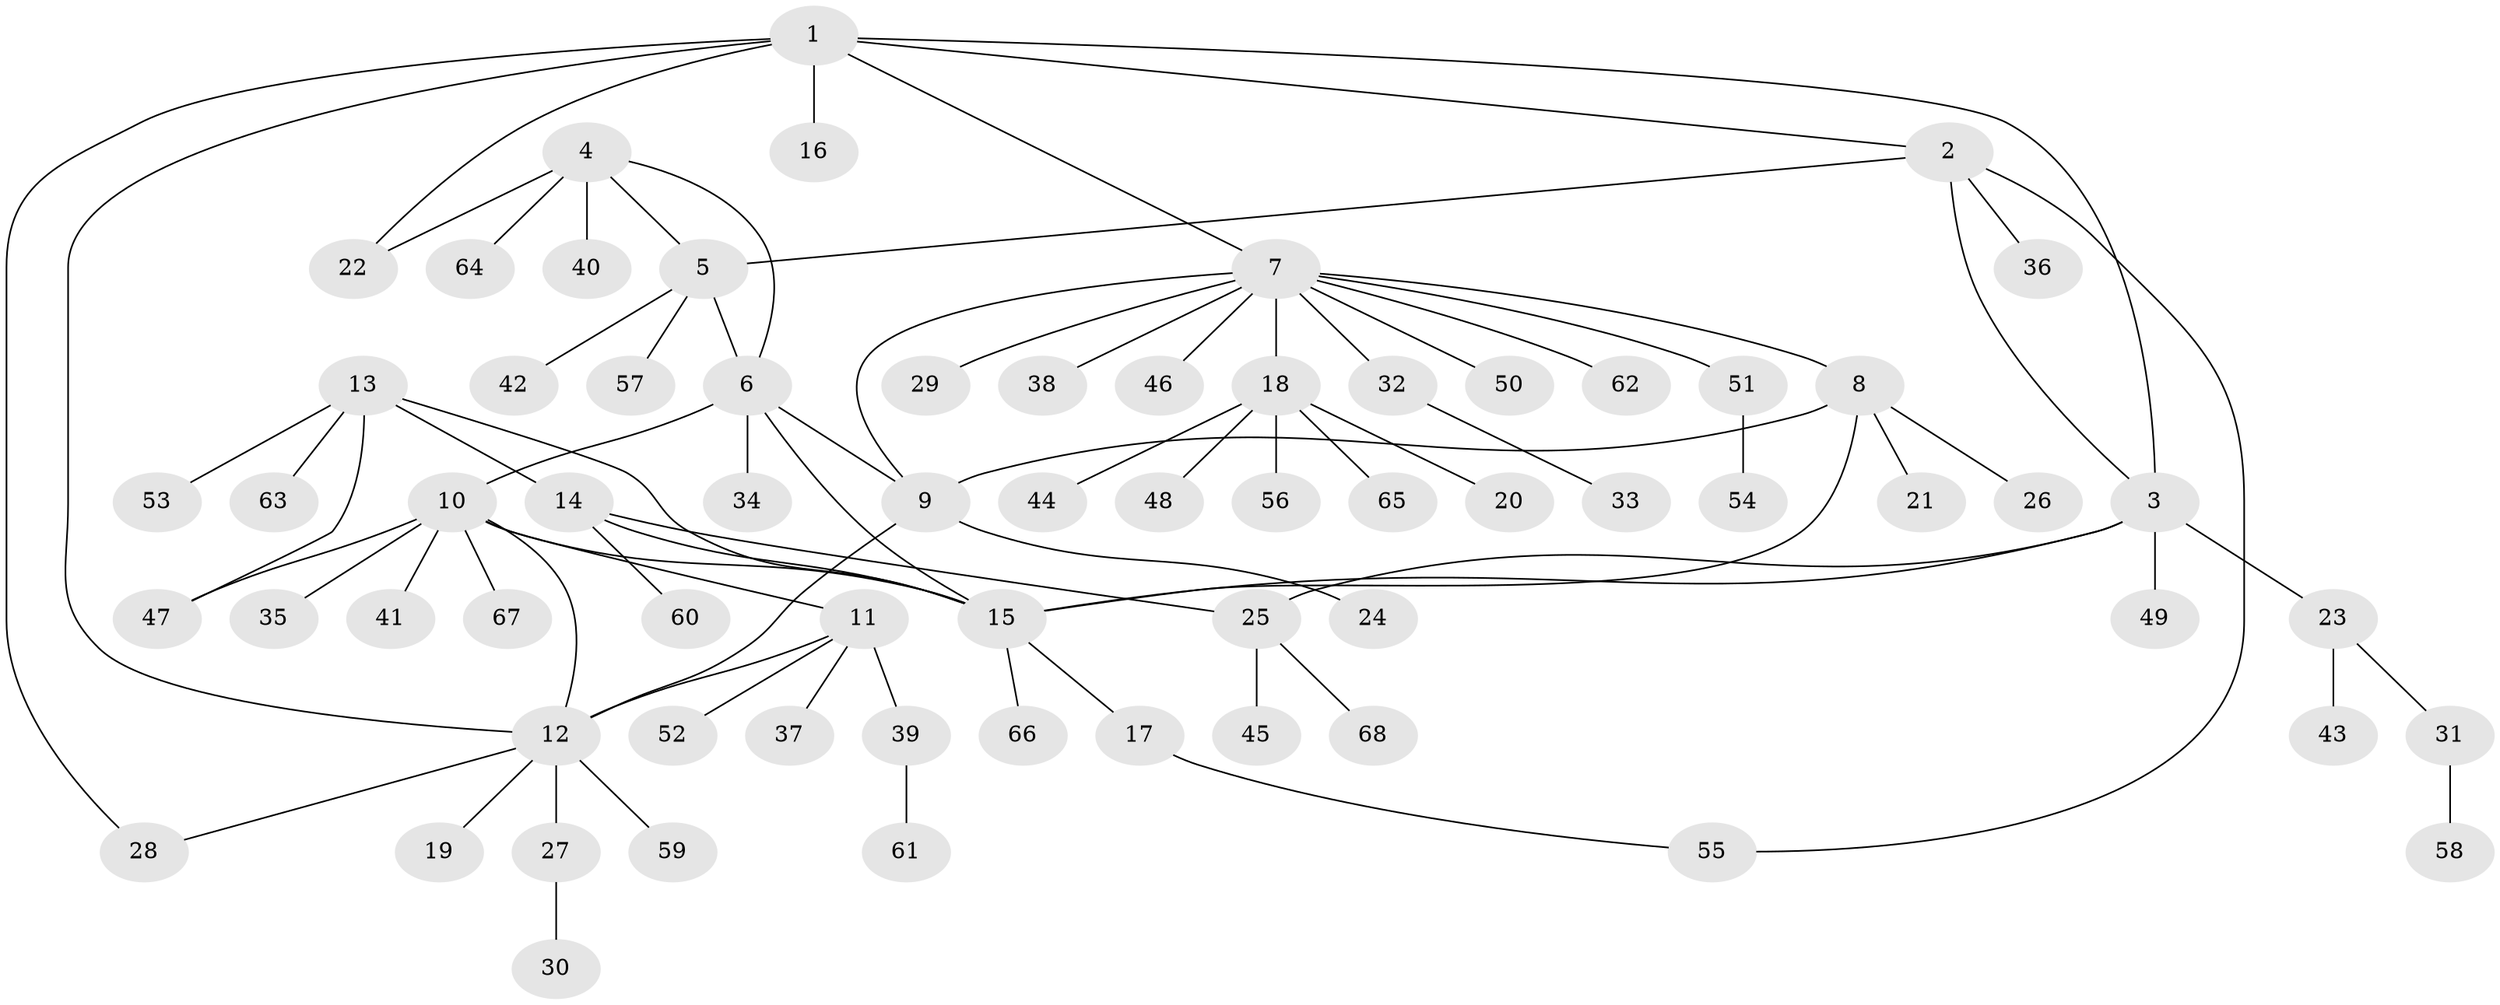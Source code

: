 // coarse degree distribution, {6: 0.04081632653061224, 4: 0.061224489795918366, 3: 0.02040816326530612, 8: 0.02040816326530612, 10: 0.061224489795918366, 5: 0.061224489795918366, 1: 0.6530612244897959, 2: 0.08163265306122448}
// Generated by graph-tools (version 1.1) at 2025/42/03/06/25 10:42:14]
// undirected, 68 vertices, 83 edges
graph export_dot {
graph [start="1"]
  node [color=gray90,style=filled];
  1;
  2;
  3;
  4;
  5;
  6;
  7;
  8;
  9;
  10;
  11;
  12;
  13;
  14;
  15;
  16;
  17;
  18;
  19;
  20;
  21;
  22;
  23;
  24;
  25;
  26;
  27;
  28;
  29;
  30;
  31;
  32;
  33;
  34;
  35;
  36;
  37;
  38;
  39;
  40;
  41;
  42;
  43;
  44;
  45;
  46;
  47;
  48;
  49;
  50;
  51;
  52;
  53;
  54;
  55;
  56;
  57;
  58;
  59;
  60;
  61;
  62;
  63;
  64;
  65;
  66;
  67;
  68;
  1 -- 2;
  1 -- 3;
  1 -- 7;
  1 -- 12;
  1 -- 16;
  1 -- 22;
  1 -- 28;
  2 -- 3;
  2 -- 5;
  2 -- 36;
  2 -- 55;
  3 -- 15;
  3 -- 23;
  3 -- 25;
  3 -- 49;
  4 -- 5;
  4 -- 6;
  4 -- 22;
  4 -- 40;
  4 -- 64;
  5 -- 6;
  5 -- 42;
  5 -- 57;
  6 -- 9;
  6 -- 10;
  6 -- 15;
  6 -- 34;
  7 -- 8;
  7 -- 9;
  7 -- 18;
  7 -- 29;
  7 -- 32;
  7 -- 38;
  7 -- 46;
  7 -- 50;
  7 -- 51;
  7 -- 62;
  8 -- 9;
  8 -- 15;
  8 -- 21;
  8 -- 26;
  9 -- 12;
  9 -- 24;
  10 -- 11;
  10 -- 12;
  10 -- 15;
  10 -- 35;
  10 -- 41;
  10 -- 47;
  10 -- 67;
  11 -- 12;
  11 -- 37;
  11 -- 39;
  11 -- 52;
  12 -- 19;
  12 -- 27;
  12 -- 28;
  12 -- 59;
  13 -- 14;
  13 -- 15;
  13 -- 47;
  13 -- 53;
  13 -- 63;
  14 -- 15;
  14 -- 25;
  14 -- 60;
  15 -- 17;
  15 -- 66;
  17 -- 55;
  18 -- 20;
  18 -- 44;
  18 -- 48;
  18 -- 56;
  18 -- 65;
  23 -- 31;
  23 -- 43;
  25 -- 45;
  25 -- 68;
  27 -- 30;
  31 -- 58;
  32 -- 33;
  39 -- 61;
  51 -- 54;
}
